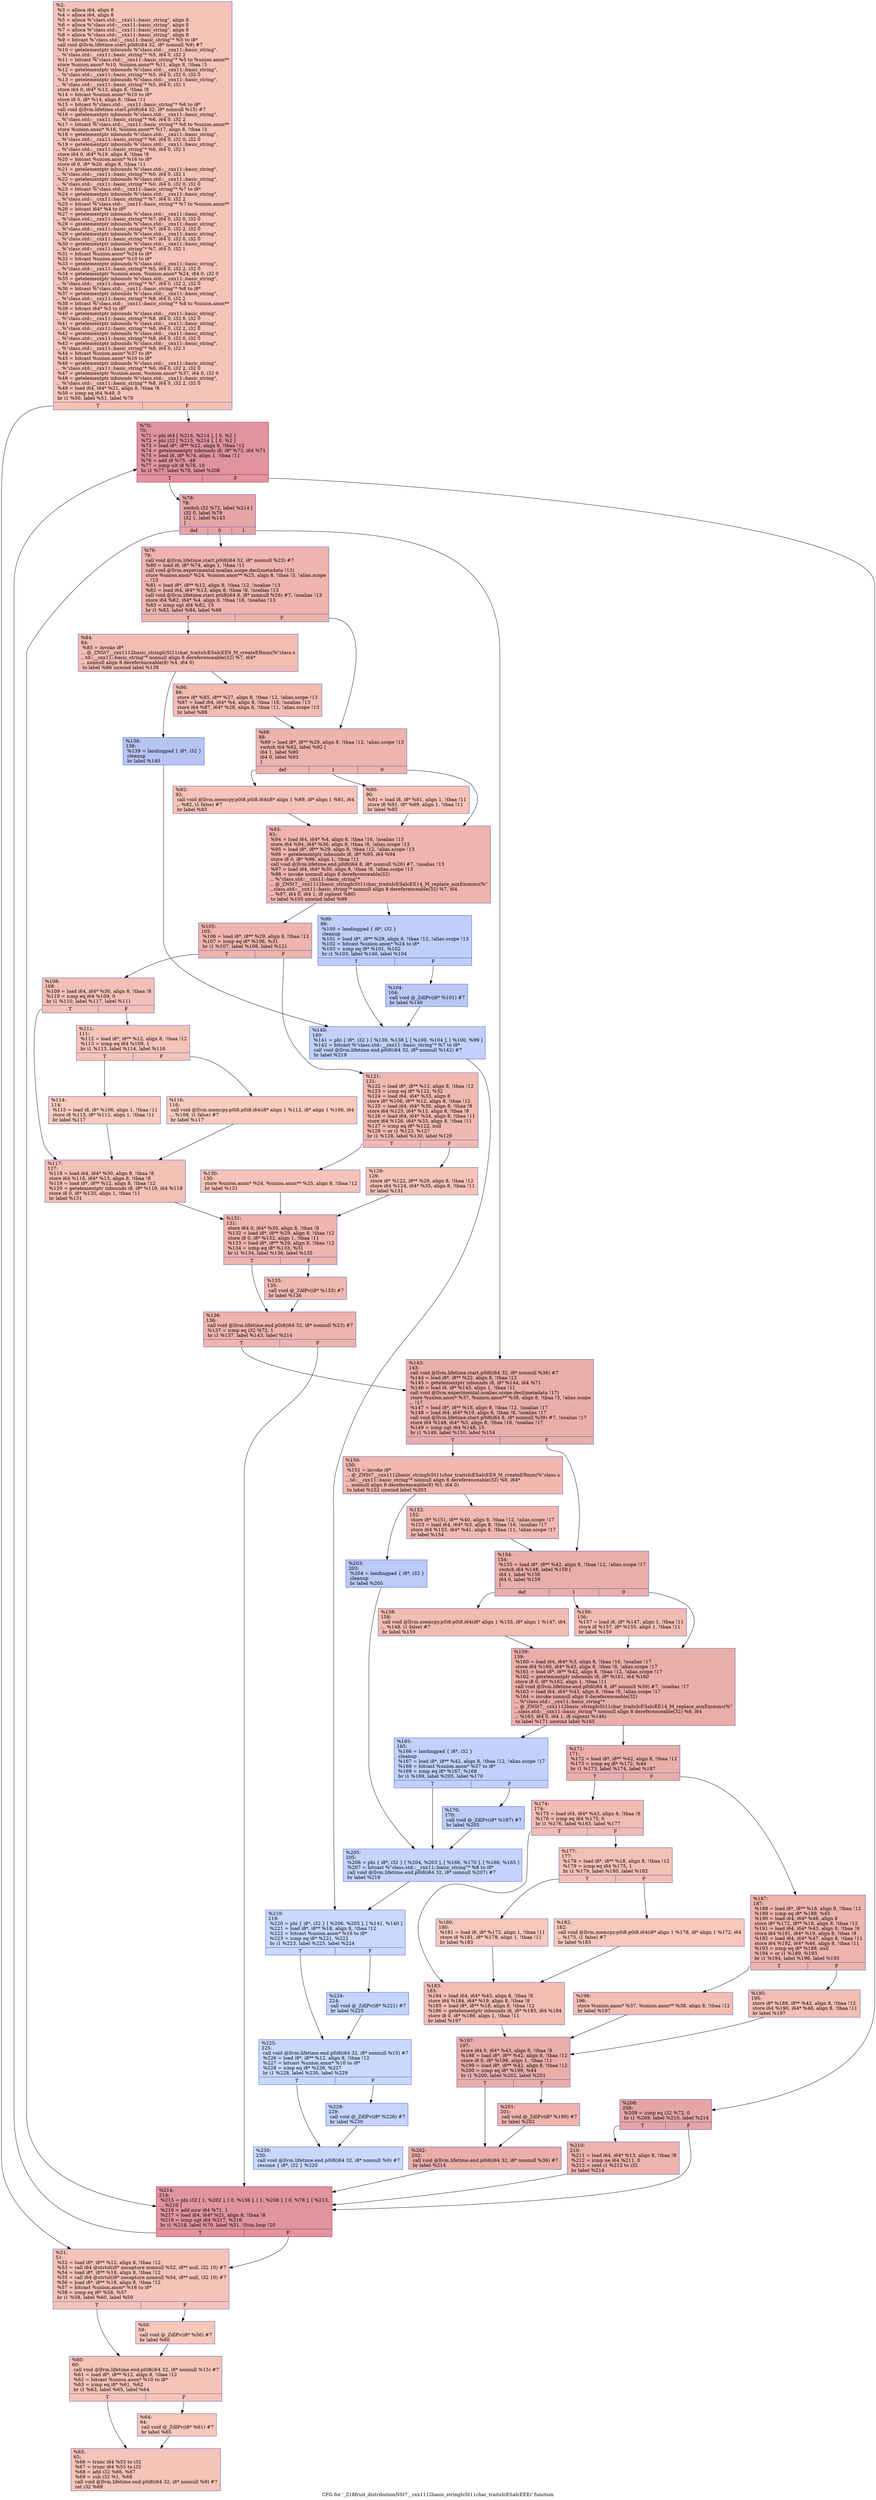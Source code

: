 digraph "CFG for '_Z18fruit_distributionNSt7__cxx1112basic_stringIcSt11char_traitsIcESaIcEEEi' function" {
	label="CFG for '_Z18fruit_distributionNSt7__cxx1112basic_stringIcSt11char_traitsIcESaIcEEEi' function";

	Node0x559e8336ffb0 [shape=record,color="#3d50c3ff", style=filled, fillcolor="#e8765c70",label="{%2:\l  %3 = alloca i64, align 8\l  %4 = alloca i64, align 8\l  %5 = alloca %\"class.std::__cxx11::basic_string\", align 8\l  %6 = alloca %\"class.std::__cxx11::basic_string\", align 8\l  %7 = alloca %\"class.std::__cxx11::basic_string\", align 8\l  %8 = alloca %\"class.std::__cxx11::basic_string\", align 8\l  %9 = bitcast %\"class.std::__cxx11::basic_string\"* %5 to i8*\l  call void @llvm.lifetime.start.p0i8(i64 32, i8* nonnull %9) #7\l  %10 = getelementptr inbounds %\"class.std::__cxx11::basic_string\",\l... %\"class.std::__cxx11::basic_string\"* %5, i64 0, i32 2\l  %11 = bitcast %\"class.std::__cxx11::basic_string\"* %5 to %union.anon**\l  store %union.anon* %10, %union.anon** %11, align 8, !tbaa !3\l  %12 = getelementptr inbounds %\"class.std::__cxx11::basic_string\",\l... %\"class.std::__cxx11::basic_string\"* %5, i64 0, i32 0, i32 0\l  %13 = getelementptr inbounds %\"class.std::__cxx11::basic_string\",\l... %\"class.std::__cxx11::basic_string\"* %5, i64 0, i32 1\l  store i64 0, i64* %13, align 8, !tbaa !8\l  %14 = bitcast %union.anon* %10 to i8*\l  store i8 0, i8* %14, align 8, !tbaa !11\l  %15 = bitcast %\"class.std::__cxx11::basic_string\"* %6 to i8*\l  call void @llvm.lifetime.start.p0i8(i64 32, i8* nonnull %15) #7\l  %16 = getelementptr inbounds %\"class.std::__cxx11::basic_string\",\l... %\"class.std::__cxx11::basic_string\"* %6, i64 0, i32 2\l  %17 = bitcast %\"class.std::__cxx11::basic_string\"* %6 to %union.anon**\l  store %union.anon* %16, %union.anon** %17, align 8, !tbaa !3\l  %18 = getelementptr inbounds %\"class.std::__cxx11::basic_string\",\l... %\"class.std::__cxx11::basic_string\"* %6, i64 0, i32 0, i32 0\l  %19 = getelementptr inbounds %\"class.std::__cxx11::basic_string\",\l... %\"class.std::__cxx11::basic_string\"* %6, i64 0, i32 1\l  store i64 0, i64* %19, align 8, !tbaa !8\l  %20 = bitcast %union.anon* %16 to i8*\l  store i8 0, i8* %20, align 8, !tbaa !11\l  %21 = getelementptr inbounds %\"class.std::__cxx11::basic_string\",\l... %\"class.std::__cxx11::basic_string\"* %0, i64 0, i32 1\l  %22 = getelementptr inbounds %\"class.std::__cxx11::basic_string\",\l... %\"class.std::__cxx11::basic_string\"* %0, i64 0, i32 0, i32 0\l  %23 = bitcast %\"class.std::__cxx11::basic_string\"* %7 to i8*\l  %24 = getelementptr inbounds %\"class.std::__cxx11::basic_string\",\l... %\"class.std::__cxx11::basic_string\"* %7, i64 0, i32 2\l  %25 = bitcast %\"class.std::__cxx11::basic_string\"* %7 to %union.anon**\l  %26 = bitcast i64* %4 to i8*\l  %27 = getelementptr inbounds %\"class.std::__cxx11::basic_string\",\l... %\"class.std::__cxx11::basic_string\"* %7, i64 0, i32 0, i32 0\l  %28 = getelementptr inbounds %\"class.std::__cxx11::basic_string\",\l... %\"class.std::__cxx11::basic_string\"* %7, i64 0, i32 2, i32 0\l  %29 = getelementptr inbounds %\"class.std::__cxx11::basic_string\",\l... %\"class.std::__cxx11::basic_string\"* %7, i64 0, i32 0, i32 0\l  %30 = getelementptr inbounds %\"class.std::__cxx11::basic_string\",\l... %\"class.std::__cxx11::basic_string\"* %7, i64 0, i32 1\l  %31 = bitcast %union.anon* %24 to i8*\l  %32 = bitcast %union.anon* %10 to i8*\l  %33 = getelementptr inbounds %\"class.std::__cxx11::basic_string\",\l... %\"class.std::__cxx11::basic_string\"* %5, i64 0, i32 2, i32 0\l  %34 = getelementptr %union.anon, %union.anon* %24, i64 0, i32 0\l  %35 = getelementptr inbounds %\"class.std::__cxx11::basic_string\",\l... %\"class.std::__cxx11::basic_string\"* %7, i64 0, i32 2, i32 0\l  %36 = bitcast %\"class.std::__cxx11::basic_string\"* %8 to i8*\l  %37 = getelementptr inbounds %\"class.std::__cxx11::basic_string\",\l... %\"class.std::__cxx11::basic_string\"* %8, i64 0, i32 2\l  %38 = bitcast %\"class.std::__cxx11::basic_string\"* %8 to %union.anon**\l  %39 = bitcast i64* %3 to i8*\l  %40 = getelementptr inbounds %\"class.std::__cxx11::basic_string\",\l... %\"class.std::__cxx11::basic_string\"* %8, i64 0, i32 0, i32 0\l  %41 = getelementptr inbounds %\"class.std::__cxx11::basic_string\",\l... %\"class.std::__cxx11::basic_string\"* %8, i64 0, i32 2, i32 0\l  %42 = getelementptr inbounds %\"class.std::__cxx11::basic_string\",\l... %\"class.std::__cxx11::basic_string\"* %8, i64 0, i32 0, i32 0\l  %43 = getelementptr inbounds %\"class.std::__cxx11::basic_string\",\l... %\"class.std::__cxx11::basic_string\"* %8, i64 0, i32 1\l  %44 = bitcast %union.anon* %37 to i8*\l  %45 = bitcast %union.anon* %16 to i8*\l  %46 = getelementptr inbounds %\"class.std::__cxx11::basic_string\",\l... %\"class.std::__cxx11::basic_string\"* %6, i64 0, i32 2, i32 0\l  %47 = getelementptr %union.anon, %union.anon* %37, i64 0, i32 0\l  %48 = getelementptr inbounds %\"class.std::__cxx11::basic_string\",\l... %\"class.std::__cxx11::basic_string\"* %8, i64 0, i32 2, i32 0\l  %49 = load i64, i64* %21, align 8, !tbaa !8\l  %50 = icmp eq i64 %49, 0\l  br i1 %50, label %51, label %70\l|{<s0>T|<s1>F}}"];
	Node0x559e8336ffb0:s0 -> Node0x559e83374af0;
	Node0x559e8336ffb0:s1 -> Node0x559e83374b80;
	Node0x559e83374af0 [shape=record,color="#3d50c3ff", style=filled, fillcolor="#e8765c70",label="{%51:\l51:                                               \l  %52 = load i8*, i8** %12, align 8, !tbaa !12\l  %53 = call i64 @strtol(i8* nocapture nonnull %52, i8** null, i32 10) #7\l  %54 = load i8*, i8** %18, align 8, !tbaa !12\l  %55 = call i64 @strtol(i8* nocapture nonnull %54, i8** null, i32 10) #7\l  %56 = load i8*, i8** %18, align 8, !tbaa !12\l  %57 = bitcast %union.anon* %16 to i8*\l  %58 = icmp eq i8* %56, %57\l  br i1 %58, label %60, label %59\l|{<s0>T|<s1>F}}"];
	Node0x559e83374af0:s0 -> Node0x559e83375a30;
	Node0x559e83374af0:s1 -> Node0x559e83375ac0;
	Node0x559e83375ac0 [shape=record,color="#3d50c3ff", style=filled, fillcolor="#ed836670",label="{%59:\l59:                                               \l  call void @_ZdlPv(i8* %56) #7\l  br label %60\l}"];
	Node0x559e83375ac0 -> Node0x559e83375a30;
	Node0x559e83375a30 [shape=record,color="#3d50c3ff", style=filled, fillcolor="#e8765c70",label="{%60:\l60:                                               \l  call void @llvm.lifetime.end.p0i8(i64 32, i8* nonnull %15) #7\l  %61 = load i8*, i8** %12, align 8, !tbaa !12\l  %62 = bitcast %union.anon* %10 to i8*\l  %63 = icmp eq i8* %61, %62\l  br i1 %63, label %65, label %64\l|{<s0>T|<s1>F}}"];
	Node0x559e83375a30:s0 -> Node0x559e83376260;
	Node0x559e83375a30:s1 -> Node0x559e833762b0;
	Node0x559e833762b0 [shape=record,color="#3d50c3ff", style=filled, fillcolor="#ed836670",label="{%64:\l64:                                               \l  call void @_ZdlPv(i8* %61) #7\l  br label %65\l}"];
	Node0x559e833762b0 -> Node0x559e83376260;
	Node0x559e83376260 [shape=record,color="#3d50c3ff", style=filled, fillcolor="#e8765c70",label="{%65:\l65:                                               \l  %66 = trunc i64 %53 to i32\l  %67 = trunc i64 %55 to i32\l  %68 = add i32 %66, %67\l  %69 = sub i32 %1, %68\l  call void @llvm.lifetime.end.p0i8(i64 32, i8* nonnull %9) #7\l  ret i32 %69\l}"];
	Node0x559e83374b80 [shape=record,color="#b70d28ff", style=filled, fillcolor="#b70d2870",label="{%70:\l70:                                               \l  %71 = phi i64 [ %216, %214 ], [ 0, %2 ]\l  %72 = phi i32 [ %215, %214 ], [ 0, %2 ]\l  %73 = load i8*, i8** %22, align 8, !tbaa !12\l  %74 = getelementptr inbounds i8, i8* %73, i64 %71\l  %75 = load i8, i8* %74, align 1, !tbaa !11\l  %76 = add i8 %75, -48\l  %77 = icmp ult i8 %76, 10\l  br i1 %77, label %78, label %208\l|{<s0>T|<s1>F}}"];
	Node0x559e83374b80:s0 -> Node0x559e833771e0;
	Node0x559e83374b80:s1 -> Node0x559e83377270;
	Node0x559e833771e0 [shape=record,color="#3d50c3ff", style=filled, fillcolor="#c5333470",label="{%78:\l78:                                               \l  switch i32 %72, label %214 [\l    i32 0, label %79\l    i32 1, label %143\l  ]\l|{<s0>def|<s1>0|<s2>1}}"];
	Node0x559e833771e0:s0 -> Node0x559e83376d30;
	Node0x559e833771e0:s1 -> Node0x559e833773b0;
	Node0x559e833771e0:s2 -> Node0x559e83377400;
	Node0x559e833773b0 [shape=record,color="#3d50c3ff", style=filled, fillcolor="#d8564670",label="{%79:\l79:                                               \l  call void @llvm.lifetime.start.p0i8(i64 32, i8* nonnull %23) #7\l  %80 = load i8, i8* %74, align 1, !tbaa !11\l  call void @llvm.experimental.noalias.scope.decl(metadata !13)\l  store %union.anon* %24, %union.anon** %25, align 8, !tbaa !3, !alias.scope\l... !13\l  %81 = load i8*, i8** %12, align 8, !tbaa !12, !noalias !13\l  %82 = load i64, i64* %13, align 8, !tbaa !8, !noalias !13\l  call void @llvm.lifetime.start.p0i8(i64 8, i8* nonnull %26) #7, !noalias !13\l  store i64 %82, i64* %4, align 8, !tbaa !16, !noalias !13\l  %83 = icmp ugt i64 %82, 15\l  br i1 %83, label %84, label %88\l|{<s0>T|<s1>F}}"];
	Node0x559e833773b0:s0 -> Node0x559e83378b10;
	Node0x559e833773b0:s1 -> Node0x559e83378ba0;
	Node0x559e83378b10 [shape=record,color="#3d50c3ff", style=filled, fillcolor="#e1675170",label="{%84:\l84:                                               \l  %85 = invoke i8*\l... @_ZNSt7__cxx1112basic_stringIcSt11char_traitsIcESaIcEE9_M_createERmm(%\"class.s\l...td::__cxx11::basic_string\"* nonnull align 8 dereferenceable(32) %7, i64*\l... nonnull align 8 dereferenceable(8) %4, i64 0)\l          to label %86 unwind label %138\l}"];
	Node0x559e83378b10 -> Node0x559e83378dd0;
	Node0x559e83378b10 -> Node0x559e83378e20;
	Node0x559e83378dd0 [shape=record,color="#3d50c3ff", style=filled, fillcolor="#e1675170",label="{%86:\l86:                                               \l  store i8* %85, i8** %27, align 8, !tbaa !12, !alias.scope !13\l  %87 = load i64, i64* %4, align 8, !tbaa !16, !noalias !13\l  store i64 %87, i64* %28, align 8, !tbaa !11, !alias.scope !13\l  br label %88\l}"];
	Node0x559e83378dd0 -> Node0x559e83378ba0;
	Node0x559e83378ba0 [shape=record,color="#3d50c3ff", style=filled, fillcolor="#d8564670",label="{%88:\l88:                                               \l  %89 = load i8*, i8** %29, align 8, !tbaa !12, !alias.scope !13\l  switch i64 %82, label %92 [\l    i64 1, label %90\l    i64 0, label %93\l  ]\l|{<s0>def|<s1>1|<s2>0}}"];
	Node0x559e83378ba0:s0 -> Node0x559e83378ce0;
	Node0x559e83378ba0:s1 -> Node0x559e83379af0;
	Node0x559e83378ba0:s2 -> Node0x559e83379b80;
	Node0x559e83379af0 [shape=record,color="#3d50c3ff", style=filled, fillcolor="#e8765c70",label="{%90:\l90:                                               \l  %91 = load i8, i8* %81, align 1, !tbaa !11\l  store i8 %91, i8* %89, align 1, !tbaa !11\l  br label %93\l}"];
	Node0x559e83379af0 -> Node0x559e83379b80;
	Node0x559e83378ce0 [shape=record,color="#3d50c3ff", style=filled, fillcolor="#e8765c70",label="{%92:\l92:                                               \l  call void @llvm.memcpy.p0i8.p0i8.i64(i8* align 1 %89, i8* align 1 %81, i64\l... %82, i1 false) #7\l  br label %93\l}"];
	Node0x559e83378ce0 -> Node0x559e83379b80;
	Node0x559e83379b80 [shape=record,color="#3d50c3ff", style=filled, fillcolor="#d8564670",label="{%93:\l93:                                               \l  %94 = load i64, i64* %4, align 8, !tbaa !16, !noalias !13\l  store i64 %94, i64* %30, align 8, !tbaa !8, !alias.scope !13\l  %95 = load i8*, i8** %29, align 8, !tbaa !12, !alias.scope !13\l  %96 = getelementptr inbounds i8, i8* %95, i64 %94\l  store i8 0, i8* %96, align 1, !tbaa !11\l  call void @llvm.lifetime.end.p0i8(i64 8, i8* nonnull %26) #7, !noalias !13\l  %97 = load i64, i64* %30, align 8, !tbaa !8, !alias.scope !13\l  %98 = invoke nonnull align 8 dereferenceable(32)\l... %\"class.std::__cxx11::basic_string\"*\l... @_ZNSt7__cxx1112basic_stringIcSt11char_traitsIcESaIcEE14_M_replace_auxEmmmc(%\"\l...class.std::__cxx11::basic_string\"* nonnull align 8 dereferenceable(32) %7, i64\l... %97, i64 0, i64 1, i8 signext %80)\l          to label %105 unwind label %99\l}"];
	Node0x559e83379b80 -> Node0x559e8337a7c0;
	Node0x559e83379b80 -> Node0x559e8337a850;
	Node0x559e8337a850 [shape=record,color="#3d50c3ff", style=filled, fillcolor="#6c8ff170",label="{%99:\l99:                                               \l  %100 = landingpad \{ i8*, i32 \}\l          cleanup\l  %101 = load i8*, i8** %29, align 8, !tbaa !12, !alias.scope !13\l  %102 = bitcast %union.anon* %24 to i8*\l  %103 = icmp eq i8* %101, %102\l  br i1 %103, label %140, label %104\l|{<s0>T|<s1>F}}"];
	Node0x559e8337a850:s0 -> Node0x559e8337ada0;
	Node0x559e8337a850:s1 -> Node0x559e8337ae30;
	Node0x559e8337ae30 [shape=record,color="#3d50c3ff", style=filled, fillcolor="#6282ea70",label="{%104:\l104:                                              \l  call void @_ZdlPv(i8* %101) #7\l  br label %140\l}"];
	Node0x559e8337ae30 -> Node0x559e8337ada0;
	Node0x559e8337a7c0 [shape=record,color="#3d50c3ff", style=filled, fillcolor="#d8564670",label="{%105:\l105:                                              \l  %106 = load i8*, i8** %29, align 8, !tbaa !12\l  %107 = icmp eq i8* %106, %31\l  br i1 %107, label %108, label %121\l|{<s0>T|<s1>F}}"];
	Node0x559e8337a7c0:s0 -> Node0x559e8337b1f0;
	Node0x559e8337a7c0:s1 -> Node0x559e8337b240;
	Node0x559e8337b1f0 [shape=record,color="#3d50c3ff", style=filled, fillcolor="#e5705870",label="{%108:\l108:                                              \l  %109 = load i64, i64* %30, align 8, !tbaa !8\l  %110 = icmp eq i64 %109, 0\l  br i1 %110, label %117, label %111\l|{<s0>T|<s1>F}}"];
	Node0x559e8337b1f0:s0 -> Node0x559e8337b440;
	Node0x559e8337b1f0:s1 -> Node0x559e8337b490;
	Node0x559e8337b490 [shape=record,color="#3d50c3ff", style=filled, fillcolor="#e97a5f70",label="{%111:\l111:                                              \l  %112 = load i8*, i8** %12, align 8, !tbaa !12\l  %113 = icmp eq i64 %109, 1\l  br i1 %113, label %114, label %116\l|{<s0>T|<s1>F}}"];
	Node0x559e8337b490:s0 -> Node0x559e8337b6d0;
	Node0x559e8337b490:s1 -> Node0x559e8337b720;
	Node0x559e8337b6d0 [shape=record,color="#3d50c3ff", style=filled, fillcolor="#f08b6e70",label="{%114:\l114:                                              \l  %115 = load i8, i8* %106, align 1, !tbaa !11\l  store i8 %115, i8* %112, align 1, !tbaa !11\l  br label %117\l}"];
	Node0x559e8337b6d0 -> Node0x559e8337b440;
	Node0x559e8337b720 [shape=record,color="#3d50c3ff", style=filled, fillcolor="#f08b6e70",label="{%116:\l116:                                              \l  call void @llvm.memcpy.p0i8.p0i8.i64(i8* align 1 %112, i8* align 1 %106, i64\l... %109, i1 false) #7\l  br label %117\l}"];
	Node0x559e8337b720 -> Node0x559e8337b440;
	Node0x559e8337b440 [shape=record,color="#3d50c3ff", style=filled, fillcolor="#e5705870",label="{%117:\l117:                                              \l  %118 = load i64, i64* %30, align 8, !tbaa !8\l  store i64 %118, i64* %13, align 8, !tbaa !8\l  %119 = load i8*, i8** %12, align 8, !tbaa !12\l  %120 = getelementptr inbounds i8, i8* %119, i64 %118\l  store i8 0, i8* %120, align 1, !tbaa !11\l  br label %131\l}"];
	Node0x559e8337b440 -> Node0x559e8337bea0;
	Node0x559e8337b240 [shape=record,color="#3d50c3ff", style=filled, fillcolor="#de614d70",label="{%121:\l121:                                              \l  %122 = load i8*, i8** %12, align 8, !tbaa !12\l  %123 = icmp eq i8* %122, %32\l  %124 = load i64, i64* %33, align 8\l  store i8* %106, i8** %12, align 8, !tbaa !12\l  %125 = load i64, i64* %30, align 8, !tbaa !8\l  store i64 %125, i64* %13, align 8, !tbaa !8\l  %126 = load i64, i64* %34, align 8, !tbaa !11\l  store i64 %126, i64* %33, align 8, !tbaa !11\l  %127 = icmp eq i8* %122, null\l  %128 = or i1 %123, %127\l  br i1 %128, label %130, label %129\l|{<s0>T|<s1>F}}"];
	Node0x559e8337b240:s0 -> Node0x559e8337cc90;
	Node0x559e8337b240:s1 -> Node0x559e8337cce0;
	Node0x559e8337cce0 [shape=record,color="#3d50c3ff", style=filled, fillcolor="#e8765c70",label="{%129:\l129:                                              \l  store i8* %122, i8** %29, align 8, !tbaa !12\l  store i64 %124, i64* %35, align 8, !tbaa !11\l  br label %131\l}"];
	Node0x559e8337cce0 -> Node0x559e8337bea0;
	Node0x559e8337cc90 [shape=record,color="#3d50c3ff", style=filled, fillcolor="#e8765c70",label="{%130:\l130:                                              \l  store %union.anon* %24, %union.anon** %25, align 8, !tbaa !12\l  br label %131\l}"];
	Node0x559e8337cc90 -> Node0x559e8337bea0;
	Node0x559e8337bea0 [shape=record,color="#3d50c3ff", style=filled, fillcolor="#d8564670",label="{%131:\l131:                                              \l  store i64 0, i64* %30, align 8, !tbaa !8\l  %132 = load i8*, i8** %29, align 8, !tbaa !12\l  store i8 0, i8* %132, align 1, !tbaa !11\l  %133 = load i8*, i8** %29, align 8, !tbaa !12\l  %134 = icmp eq i8* %133, %31\l  br i1 %134, label %136, label %135\l|{<s0>T|<s1>F}}"];
	Node0x559e8337bea0:s0 -> Node0x559e83371420;
	Node0x559e8337bea0:s1 -> Node0x559e83371470;
	Node0x559e83371470 [shape=record,color="#3d50c3ff", style=filled, fillcolor="#de614d70",label="{%135:\l135:                                              \l  call void @_ZdlPv(i8* %133) #7\l  br label %136\l}"];
	Node0x559e83371470 -> Node0x559e83371420;
	Node0x559e83371420 [shape=record,color="#3d50c3ff", style=filled, fillcolor="#d8564670",label="{%136:\l136:                                              \l  call void @llvm.lifetime.end.p0i8(i64 32, i8* nonnull %23) #7\l  %137 = icmp eq i32 %72, 1\l  br i1 %137, label %143, label %214\l|{<s0>T|<s1>F}}"];
	Node0x559e83371420:s0 -> Node0x559e83377400;
	Node0x559e83371420:s1 -> Node0x559e83376d30;
	Node0x559e83378e20 [shape=record,color="#3d50c3ff", style=filled, fillcolor="#5b7ae570",label="{%138:\l138:                                              \l  %139 = landingpad \{ i8*, i32 \}\l          cleanup\l  br label %140\l}"];
	Node0x559e83378e20 -> Node0x559e8337ada0;
	Node0x559e8337ada0 [shape=record,color="#3d50c3ff", style=filled, fillcolor="#7396f570",label="{%140:\l140:                                              \l  %141 = phi \{ i8*, i32 \} [ %139, %138 ], [ %100, %104 ], [ %100, %99 ]\l  %142 = bitcast %\"class.std::__cxx11::basic_string\"* %7 to i8*\l  call void @llvm.lifetime.end.p0i8(i64 32, i8* nonnull %142) #7\l  br label %219\l}"];
	Node0x559e8337ada0 -> Node0x559e8337e5b0;
	Node0x559e83377400 [shape=record,color="#3d50c3ff", style=filled, fillcolor="#d0473d70",label="{%143:\l143:                                              \l  call void @llvm.lifetime.start.p0i8(i64 32, i8* nonnull %36) #7\l  %144 = load i8*, i8** %22, align 8, !tbaa !12\l  %145 = getelementptr inbounds i8, i8* %144, i64 %71\l  %146 = load i8, i8* %145, align 1, !tbaa !11\l  call void @llvm.experimental.noalias.scope.decl(metadata !17)\l  store %union.anon* %37, %union.anon** %38, align 8, !tbaa !3, !alias.scope\l... !17\l  %147 = load i8*, i8** %18, align 8, !tbaa !12, !noalias !17\l  %148 = load i64, i64* %19, align 8, !tbaa !8, !noalias !17\l  call void @llvm.lifetime.start.p0i8(i64 8, i8* nonnull %39) #7, !noalias !17\l  store i64 %148, i64* %3, align 8, !tbaa !16, !noalias !17\l  %149 = icmp ugt i64 %148, 15\l  br i1 %149, label %150, label %154\l|{<s0>T|<s1>F}}"];
	Node0x559e83377400:s0 -> Node0x559e8337f4b0;
	Node0x559e83377400:s1 -> Node0x559e8337f540;
	Node0x559e8337f4b0 [shape=record,color="#3d50c3ff", style=filled, fillcolor="#dc5d4a70",label="{%150:\l150:                                              \l  %151 = invoke i8*\l... @_ZNSt7__cxx1112basic_stringIcSt11char_traitsIcESaIcEE9_M_createERmm(%\"class.s\l...td::__cxx11::basic_string\"* nonnull align 8 dereferenceable(32) %8, i64*\l... nonnull align 8 dereferenceable(8) %3, i64 0)\l          to label %152 unwind label %203\l}"];
	Node0x559e8337f4b0 -> Node0x559e8337f6d0;
	Node0x559e8337f4b0 -> Node0x559e8337f720;
	Node0x559e8337f6d0 [shape=record,color="#3d50c3ff", style=filled, fillcolor="#dc5d4a70",label="{%152:\l152:                                              \l  store i8* %151, i8** %40, align 8, !tbaa !12, !alias.scope !17\l  %153 = load i64, i64* %3, align 8, !tbaa !16, !noalias !17\l  store i64 %153, i64* %41, align 8, !tbaa !11, !alias.scope !17\l  br label %154\l}"];
	Node0x559e8337f6d0 -> Node0x559e8337f540;
	Node0x559e8337f540 [shape=record,color="#3d50c3ff", style=filled, fillcolor="#d0473d70",label="{%154:\l154:                                              \l  %155 = load i8*, i8** %42, align 8, !tbaa !12, !alias.scope !17\l  switch i64 %148, label %158 [\l    i64 1, label %156\l    i64 0, label %159\l  ]\l|{<s0>def|<s1>1|<s2>0}}"];
	Node0x559e8337f540:s0 -> Node0x559e8337f680;
	Node0x559e8337f540:s1 -> Node0x559e8337fc50;
	Node0x559e8337f540:s2 -> Node0x559e8337fce0;
	Node0x559e8337fc50 [shape=record,color="#3d50c3ff", style=filled, fillcolor="#e1675170",label="{%156:\l156:                                              \l  %157 = load i8, i8* %147, align 1, !tbaa !11\l  store i8 %157, i8* %155, align 1, !tbaa !11\l  br label %159\l}"];
	Node0x559e8337fc50 -> Node0x559e8337fce0;
	Node0x559e8337f680 [shape=record,color="#3d50c3ff", style=filled, fillcolor="#e1675170",label="{%158:\l158:                                              \l  call void @llvm.memcpy.p0i8.p0i8.i64(i8* align 1 %155, i8* align 1 %147, i64\l... %148, i1 false) #7\l  br label %159\l}"];
	Node0x559e8337f680 -> Node0x559e8337fce0;
	Node0x559e8337fce0 [shape=record,color="#3d50c3ff", style=filled, fillcolor="#d0473d70",label="{%159:\l159:                                              \l  %160 = load i64, i64* %3, align 8, !tbaa !16, !noalias !17\l  store i64 %160, i64* %43, align 8, !tbaa !8, !alias.scope !17\l  %161 = load i8*, i8** %42, align 8, !tbaa !12, !alias.scope !17\l  %162 = getelementptr inbounds i8, i8* %161, i64 %160\l  store i8 0, i8* %162, align 1, !tbaa !11\l  call void @llvm.lifetime.end.p0i8(i64 8, i8* nonnull %39) #7, !noalias !17\l  %163 = load i64, i64* %43, align 8, !tbaa !8, !alias.scope !17\l  %164 = invoke nonnull align 8 dereferenceable(32)\l... %\"class.std::__cxx11::basic_string\"*\l... @_ZNSt7__cxx1112basic_stringIcSt11char_traitsIcESaIcEE14_M_replace_auxEmmmc(%\"\l...class.std::__cxx11::basic_string\"* nonnull align 8 dereferenceable(32) %8, i64\l... %163, i64 0, i64 1, i8 signext %146)\l          to label %171 unwind label %165\l}"];
	Node0x559e8337fce0 -> Node0x559e83380660;
	Node0x559e8337fce0 -> Node0x559e833806f0;
	Node0x559e833806f0 [shape=record,color="#3d50c3ff", style=filled, fillcolor="#7396f570",label="{%165:\l165:                                              \l  %166 = landingpad \{ i8*, i32 \}\l          cleanup\l  %167 = load i8*, i8** %42, align 8, !tbaa !12, !alias.scope !17\l  %168 = bitcast %union.anon* %37 to i8*\l  %169 = icmp eq i8* %167, %168\l  br i1 %169, label %205, label %170\l|{<s0>T|<s1>F}}"];
	Node0x559e833806f0:s0 -> Node0x559e83380b50;
	Node0x559e833806f0:s1 -> Node0x559e83380be0;
	Node0x559e83380be0 [shape=record,color="#3d50c3ff", style=filled, fillcolor="#6a8bef70",label="{%170:\l170:                                              \l  call void @_ZdlPv(i8* %167) #7\l  br label %205\l}"];
	Node0x559e83380be0 -> Node0x559e83380b50;
	Node0x559e83380660 [shape=record,color="#3d50c3ff", style=filled, fillcolor="#d0473d70",label="{%171:\l171:                                              \l  %172 = load i8*, i8** %42, align 8, !tbaa !12\l  %173 = icmp eq i8* %172, %44\l  br i1 %173, label %174, label %187\l|{<s0>T|<s1>F}}"];
	Node0x559e83380660:s0 -> Node0x559e83380fa0;
	Node0x559e83380660:s1 -> Node0x559e83380ff0;
	Node0x559e83380fa0 [shape=record,color="#3d50c3ff", style=filled, fillcolor="#e1675170",label="{%174:\l174:                                              \l  %175 = load i64, i64* %43, align 8, !tbaa !8\l  %176 = icmp eq i64 %175, 0\l  br i1 %176, label %183, label %177\l|{<s0>T|<s1>F}}"];
	Node0x559e83380fa0:s0 -> Node0x559e833811f0;
	Node0x559e83380fa0:s1 -> Node0x559e83381240;
	Node0x559e83381240 [shape=record,color="#3d50c3ff", style=filled, fillcolor="#e5705870",label="{%177:\l177:                                              \l  %178 = load i8*, i8** %18, align 8, !tbaa !12\l  %179 = icmp eq i64 %175, 1\l  br i1 %179, label %180, label %182\l|{<s0>T|<s1>F}}"];
	Node0x559e83381240:s0 -> Node0x559e83381480;
	Node0x559e83381240:s1 -> Node0x559e833814d0;
	Node0x559e83381480 [shape=record,color="#3d50c3ff", style=filled, fillcolor="#ed836670",label="{%180:\l180:                                              \l  %181 = load i8, i8* %172, align 1, !tbaa !11\l  store i8 %181, i8* %178, align 1, !tbaa !11\l  br label %183\l}"];
	Node0x559e83381480 -> Node0x559e833811f0;
	Node0x559e833814d0 [shape=record,color="#3d50c3ff", style=filled, fillcolor="#ed836670",label="{%182:\l182:                                              \l  call void @llvm.memcpy.p0i8.p0i8.i64(i8* align 1 %178, i8* align 1 %172, i64\l... %175, i1 false) #7\l  br label %183\l}"];
	Node0x559e833814d0 -> Node0x559e833811f0;
	Node0x559e833811f0 [shape=record,color="#3d50c3ff", style=filled, fillcolor="#e1675170",label="{%183:\l183:                                              \l  %184 = load i64, i64* %43, align 8, !tbaa !8\l  store i64 %184, i64* %19, align 8, !tbaa !8\l  %185 = load i8*, i8** %18, align 8, !tbaa !12\l  %186 = getelementptr inbounds i8, i8* %185, i64 %184\l  store i8 0, i8* %186, align 1, !tbaa !11\l  br label %197\l}"];
	Node0x559e833811f0 -> Node0x559e83381c20;
	Node0x559e83380ff0 [shape=record,color="#3d50c3ff", style=filled, fillcolor="#d8564670",label="{%187:\l187:                                              \l  %188 = load i8*, i8** %18, align 8, !tbaa !12\l  %189 = icmp eq i8* %188, %45\l  %190 = load i64, i64* %46, align 8\l  store i8* %172, i8** %18, align 8, !tbaa !12\l  %191 = load i64, i64* %43, align 8, !tbaa !8\l  store i64 %191, i64* %19, align 8, !tbaa !8\l  %192 = load i64, i64* %47, align 8, !tbaa !11\l  store i64 %192, i64* %46, align 8, !tbaa !11\l  %193 = icmp eq i8* %188, null\l  %194 = or i1 %189, %193\l  br i1 %194, label %196, label %195\l|{<s0>T|<s1>F}}"];
	Node0x559e83380ff0:s0 -> Node0x559e83382200;
	Node0x559e83380ff0:s1 -> Node0x559e83382250;
	Node0x559e83382250 [shape=record,color="#3d50c3ff", style=filled, fillcolor="#e36c5570",label="{%195:\l195:                                              \l  store i8* %188, i8** %42, align 8, !tbaa !12\l  store i64 %190, i64* %48, align 8, !tbaa !11\l  br label %197\l}"];
	Node0x559e83382250 -> Node0x559e83381c20;
	Node0x559e83382200 [shape=record,color="#3d50c3ff", style=filled, fillcolor="#e36c5570",label="{%196:\l196:                                              \l  store %union.anon* %37, %union.anon** %38, align 8, !tbaa !12\l  br label %197\l}"];
	Node0x559e83382200 -> Node0x559e83381c20;
	Node0x559e83381c20 [shape=record,color="#3d50c3ff", style=filled, fillcolor="#d0473d70",label="{%197:\l197:                                              \l  store i64 0, i64* %43, align 8, !tbaa !8\l  %198 = load i8*, i8** %42, align 8, !tbaa !12\l  store i8 0, i8* %198, align 1, !tbaa !11\l  %199 = load i8*, i8** %42, align 8, !tbaa !12\l  %200 = icmp eq i8* %199, %44\l  br i1 %200, label %202, label %201\l|{<s0>T|<s1>F}}"];
	Node0x559e83381c20:s0 -> Node0x559e833751c0;
	Node0x559e83381c20:s1 -> Node0x559e83375210;
	Node0x559e83375210 [shape=record,color="#3d50c3ff", style=filled, fillcolor="#d8564670",label="{%201:\l201:                                              \l  call void @_ZdlPv(i8* %199) #7\l  br label %202\l}"];
	Node0x559e83375210 -> Node0x559e833751c0;
	Node0x559e833751c0 [shape=record,color="#3d50c3ff", style=filled, fillcolor="#d0473d70",label="{%202:\l202:                                              \l  call void @llvm.lifetime.end.p0i8(i64 32, i8* nonnull %36) #7\l  br label %214\l}"];
	Node0x559e833751c0 -> Node0x559e83376d30;
	Node0x559e8337f720 [shape=record,color="#3d50c3ff", style=filled, fillcolor="#6687ed70",label="{%203:\l203:                                              \l  %204 = landingpad \{ i8*, i32 \}\l          cleanup\l  br label %205\l}"];
	Node0x559e8337f720 -> Node0x559e83380b50;
	Node0x559e83380b50 [shape=record,color="#3d50c3ff", style=filled, fillcolor="#7a9df870",label="{%205:\l205:                                              \l  %206 = phi \{ i8*, i32 \} [ %204, %203 ], [ %166, %170 ], [ %166, %165 ]\l  %207 = bitcast %\"class.std::__cxx11::basic_string\"* %8 to i8*\l  call void @llvm.lifetime.end.p0i8(i64 32, i8* nonnull %207) #7\l  br label %219\l}"];
	Node0x559e83380b50 -> Node0x559e8337e5b0;
	Node0x559e83377270 [shape=record,color="#3d50c3ff", style=filled, fillcolor="#c5333470",label="{%208:\l208:                                              \l  %209 = icmp eq i32 %72, 0\l  br i1 %209, label %210, label %214\l|{<s0>T|<s1>F}}"];
	Node0x559e83377270:s0 -> Node0x559e8337d1b0;
	Node0x559e83377270:s1 -> Node0x559e83376d30;
	Node0x559e8337d1b0 [shape=record,color="#3d50c3ff", style=filled, fillcolor="#d6524470",label="{%210:\l210:                                              \l  %211 = load i64, i64* %13, align 8, !tbaa !8\l  %212 = icmp ne i64 %211, 0\l  %213 = zext i1 %212 to i32\l  br label %214\l}"];
	Node0x559e8337d1b0 -> Node0x559e83376d30;
	Node0x559e83376d30 [shape=record,color="#b70d28ff", style=filled, fillcolor="#b70d2870",label="{%214:\l214:                                              \l  %215 = phi i32 [ 1, %202 ], [ 0, %136 ], [ 1, %208 ], [ 0, %78 ], [ %213,\l... %210 ]\l  %216 = add nuw i64 %71, 1\l  %217 = load i64, i64* %21, align 8, !tbaa !8\l  %218 = icmp ugt i64 %217, %216\l  br i1 %218, label %70, label %51, !llvm.loop !20\l|{<s0>T|<s1>F}}"];
	Node0x559e83376d30:s0 -> Node0x559e83374b80;
	Node0x559e83376d30:s1 -> Node0x559e83374af0;
	Node0x559e8337e5b0 [shape=record,color="#3d50c3ff", style=filled, fillcolor="#85a8fc70",label="{%219:\l219:                                              \l  %220 = phi \{ i8*, i32 \} [ %206, %205 ], [ %141, %140 ]\l  %221 = load i8*, i8** %18, align 8, !tbaa !12\l  %222 = bitcast %union.anon* %16 to i8*\l  %223 = icmp eq i8* %221, %222\l  br i1 %223, label %225, label %224\l|{<s0>T|<s1>F}}"];
	Node0x559e8337e5b0:s0 -> Node0x559e8337da30;
	Node0x559e8337e5b0:s1 -> Node0x559e8337da80;
	Node0x559e8337da80 [shape=record,color="#3d50c3ff", style=filled, fillcolor="#7a9df870",label="{%224:\l224:                                              \l  call void @_ZdlPv(i8* %221) #7\l  br label %225\l}"];
	Node0x559e8337da80 -> Node0x559e8337da30;
	Node0x559e8337da30 [shape=record,color="#3d50c3ff", style=filled, fillcolor="#85a8fc70",label="{%225:\l225:                                              \l  call void @llvm.lifetime.end.p0i8(i64 32, i8* nonnull %15) #7\l  %226 = load i8*, i8** %12, align 8, !tbaa !12\l  %227 = bitcast %union.anon* %10 to i8*\l  %228 = icmp eq i8* %226, %227\l  br i1 %228, label %230, label %229\l|{<s0>T|<s1>F}}"];
	Node0x559e8337da30:s0 -> Node0x559e8337dfc0;
	Node0x559e8337da30:s1 -> Node0x559e8337e010;
	Node0x559e8337e010 [shape=record,color="#3d50c3ff", style=filled, fillcolor="#7a9df870",label="{%229:\l229:                                              \l  call void @_ZdlPv(i8* %226) #7\l  br label %230\l}"];
	Node0x559e8337e010 -> Node0x559e8337dfc0;
	Node0x559e8337dfc0 [shape=record,color="#3d50c3ff", style=filled, fillcolor="#85a8fc70",label="{%230:\l230:                                              \l  call void @llvm.lifetime.end.p0i8(i64 32, i8* nonnull %9) #7\l  resume \{ i8*, i32 \} %220\l}"];
}
